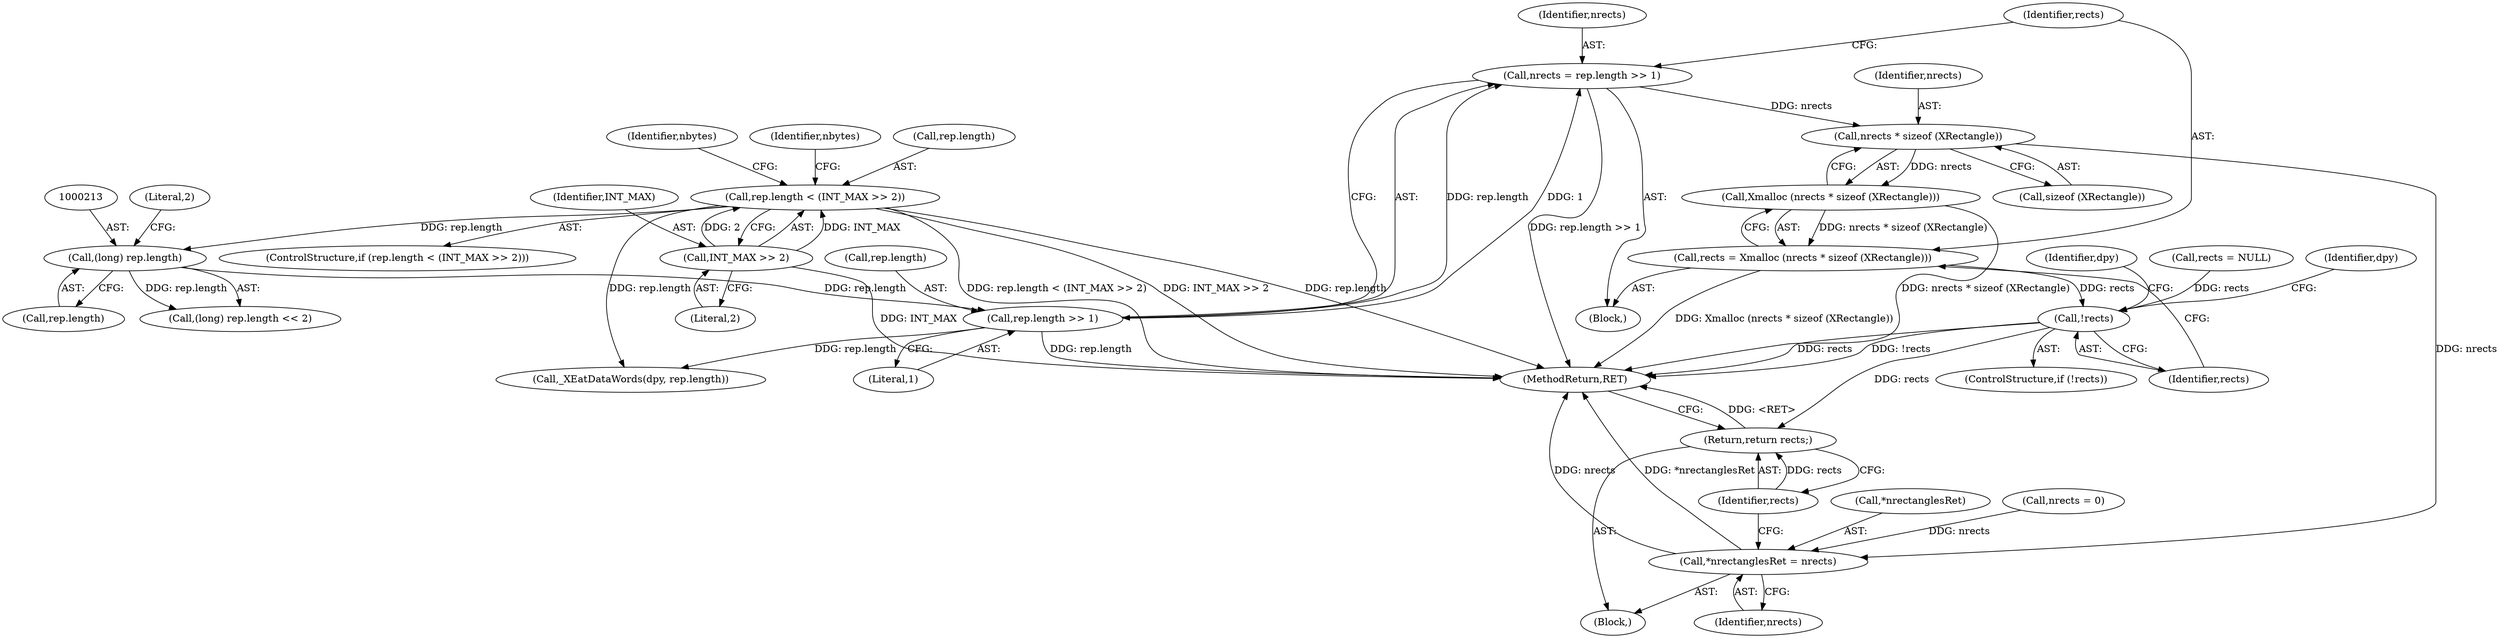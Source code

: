 digraph "0_libXfixes_61c1039ee23a2d1de712843bed3480654d7ef42e@API" {
"1000228" [label="(Call,nrects * sizeof (XRectangle))"];
"1000218" [label="(Call,nrects = rep.length >> 1)"];
"1000220" [label="(Call,rep.length >> 1)"];
"1000212" [label="(Call,(long) rep.length)"];
"1000201" [label="(Call,rep.length < (INT_MAX >> 2))"];
"1000205" [label="(Call,INT_MAX >> 2)"];
"1000227" [label="(Call,Xmalloc (nrects * sizeof (XRectangle)))"];
"1000225" [label="(Call,rects = Xmalloc (nrects * sizeof (XRectangle)))"];
"1000244" [label="(Call,!rects)"];
"1000266" [label="(Return,return rects;)"];
"1000262" [label="(Call,*nrectanglesRet = nrects)"];
"1000214" [label="(Call,rep.length)"];
"1000219" [label="(Identifier,nrects)"];
"1000218" [label="(Call,nrects = rep.length >> 1)"];
"1000217" [label="(Literal,2)"];
"1000267" [label="(Identifier,rects)"];
"1000211" [label="(Call,(long) rep.length << 2)"];
"1000200" [label="(ControlStructure,if (rep.length < (INT_MAX >> 2)))"];
"1000243" [label="(ControlStructure,if (!rects))"];
"1000207" [label="(Literal,2)"];
"1000265" [label="(Identifier,nrects)"];
"1000202" [label="(Call,rep.length)"];
"1000245" [label="(Identifier,rects)"];
"1000208" [label="(Block,)"];
"1000268" [label="(MethodReturn,RET)"];
"1000235" [label="(Identifier,nbytes)"];
"1000244" [label="(Call,!rects)"];
"1000212" [label="(Call,(long) rep.length)"];
"1000266" [label="(Return,return rects;)"];
"1000105" [label="(Block,)"];
"1000230" [label="(Call,sizeof (XRectangle))"];
"1000262" [label="(Call,*nrectanglesRet = nrects)"];
"1000224" [label="(Literal,1)"];
"1000201" [label="(Call,rep.length < (INT_MAX >> 2))"];
"1000263" [label="(Call,*nrectanglesRet)"];
"1000210" [label="(Identifier,nbytes)"];
"1000247" [label="(Call,_XEatDataWords(dpy, rep.length))"];
"1000206" [label="(Identifier,INT_MAX)"];
"1000240" [label="(Call,rects = NULL)"];
"1000237" [label="(Call,nrects = 0)"];
"1000220" [label="(Call,rep.length >> 1)"];
"1000226" [label="(Identifier,rects)"];
"1000260" [label="(Identifier,dpy)"];
"1000248" [label="(Identifier,dpy)"];
"1000228" [label="(Call,nrects * sizeof (XRectangle))"];
"1000227" [label="(Call,Xmalloc (nrects * sizeof (XRectangle)))"];
"1000225" [label="(Call,rects = Xmalloc (nrects * sizeof (XRectangle)))"];
"1000205" [label="(Call,INT_MAX >> 2)"];
"1000221" [label="(Call,rep.length)"];
"1000229" [label="(Identifier,nrects)"];
"1000228" -> "1000227"  [label="AST: "];
"1000228" -> "1000230"  [label="CFG: "];
"1000229" -> "1000228"  [label="AST: "];
"1000230" -> "1000228"  [label="AST: "];
"1000227" -> "1000228"  [label="CFG: "];
"1000228" -> "1000227"  [label="DDG: nrects"];
"1000218" -> "1000228"  [label="DDG: nrects"];
"1000228" -> "1000262"  [label="DDG: nrects"];
"1000218" -> "1000208"  [label="AST: "];
"1000218" -> "1000220"  [label="CFG: "];
"1000219" -> "1000218"  [label="AST: "];
"1000220" -> "1000218"  [label="AST: "];
"1000226" -> "1000218"  [label="CFG: "];
"1000218" -> "1000268"  [label="DDG: rep.length >> 1"];
"1000220" -> "1000218"  [label="DDG: rep.length"];
"1000220" -> "1000218"  [label="DDG: 1"];
"1000220" -> "1000224"  [label="CFG: "];
"1000221" -> "1000220"  [label="AST: "];
"1000224" -> "1000220"  [label="AST: "];
"1000220" -> "1000268"  [label="DDG: rep.length"];
"1000212" -> "1000220"  [label="DDG: rep.length"];
"1000220" -> "1000247"  [label="DDG: rep.length"];
"1000212" -> "1000211"  [label="AST: "];
"1000212" -> "1000214"  [label="CFG: "];
"1000213" -> "1000212"  [label="AST: "];
"1000214" -> "1000212"  [label="AST: "];
"1000217" -> "1000212"  [label="CFG: "];
"1000212" -> "1000211"  [label="DDG: rep.length"];
"1000201" -> "1000212"  [label="DDG: rep.length"];
"1000201" -> "1000200"  [label="AST: "];
"1000201" -> "1000205"  [label="CFG: "];
"1000202" -> "1000201"  [label="AST: "];
"1000205" -> "1000201"  [label="AST: "];
"1000210" -> "1000201"  [label="CFG: "];
"1000235" -> "1000201"  [label="CFG: "];
"1000201" -> "1000268"  [label="DDG: rep.length < (INT_MAX >> 2)"];
"1000201" -> "1000268"  [label="DDG: INT_MAX >> 2"];
"1000201" -> "1000268"  [label="DDG: rep.length"];
"1000205" -> "1000201"  [label="DDG: INT_MAX"];
"1000205" -> "1000201"  [label="DDG: 2"];
"1000201" -> "1000247"  [label="DDG: rep.length"];
"1000205" -> "1000207"  [label="CFG: "];
"1000206" -> "1000205"  [label="AST: "];
"1000207" -> "1000205"  [label="AST: "];
"1000205" -> "1000268"  [label="DDG: INT_MAX"];
"1000227" -> "1000225"  [label="AST: "];
"1000225" -> "1000227"  [label="CFG: "];
"1000227" -> "1000268"  [label="DDG: nrects * sizeof (XRectangle)"];
"1000227" -> "1000225"  [label="DDG: nrects * sizeof (XRectangle)"];
"1000225" -> "1000208"  [label="AST: "];
"1000226" -> "1000225"  [label="AST: "];
"1000245" -> "1000225"  [label="CFG: "];
"1000225" -> "1000268"  [label="DDG: Xmalloc (nrects * sizeof (XRectangle))"];
"1000225" -> "1000244"  [label="DDG: rects"];
"1000244" -> "1000243"  [label="AST: "];
"1000244" -> "1000245"  [label="CFG: "];
"1000245" -> "1000244"  [label="AST: "];
"1000248" -> "1000244"  [label="CFG: "];
"1000260" -> "1000244"  [label="CFG: "];
"1000244" -> "1000268"  [label="DDG: !rects"];
"1000244" -> "1000268"  [label="DDG: rects"];
"1000240" -> "1000244"  [label="DDG: rects"];
"1000244" -> "1000266"  [label="DDG: rects"];
"1000266" -> "1000105"  [label="AST: "];
"1000266" -> "1000267"  [label="CFG: "];
"1000267" -> "1000266"  [label="AST: "];
"1000268" -> "1000266"  [label="CFG: "];
"1000266" -> "1000268"  [label="DDG: <RET>"];
"1000267" -> "1000266"  [label="DDG: rects"];
"1000262" -> "1000105"  [label="AST: "];
"1000262" -> "1000265"  [label="CFG: "];
"1000263" -> "1000262"  [label="AST: "];
"1000265" -> "1000262"  [label="AST: "];
"1000267" -> "1000262"  [label="CFG: "];
"1000262" -> "1000268"  [label="DDG: nrects"];
"1000262" -> "1000268"  [label="DDG: *nrectanglesRet"];
"1000237" -> "1000262"  [label="DDG: nrects"];
}
